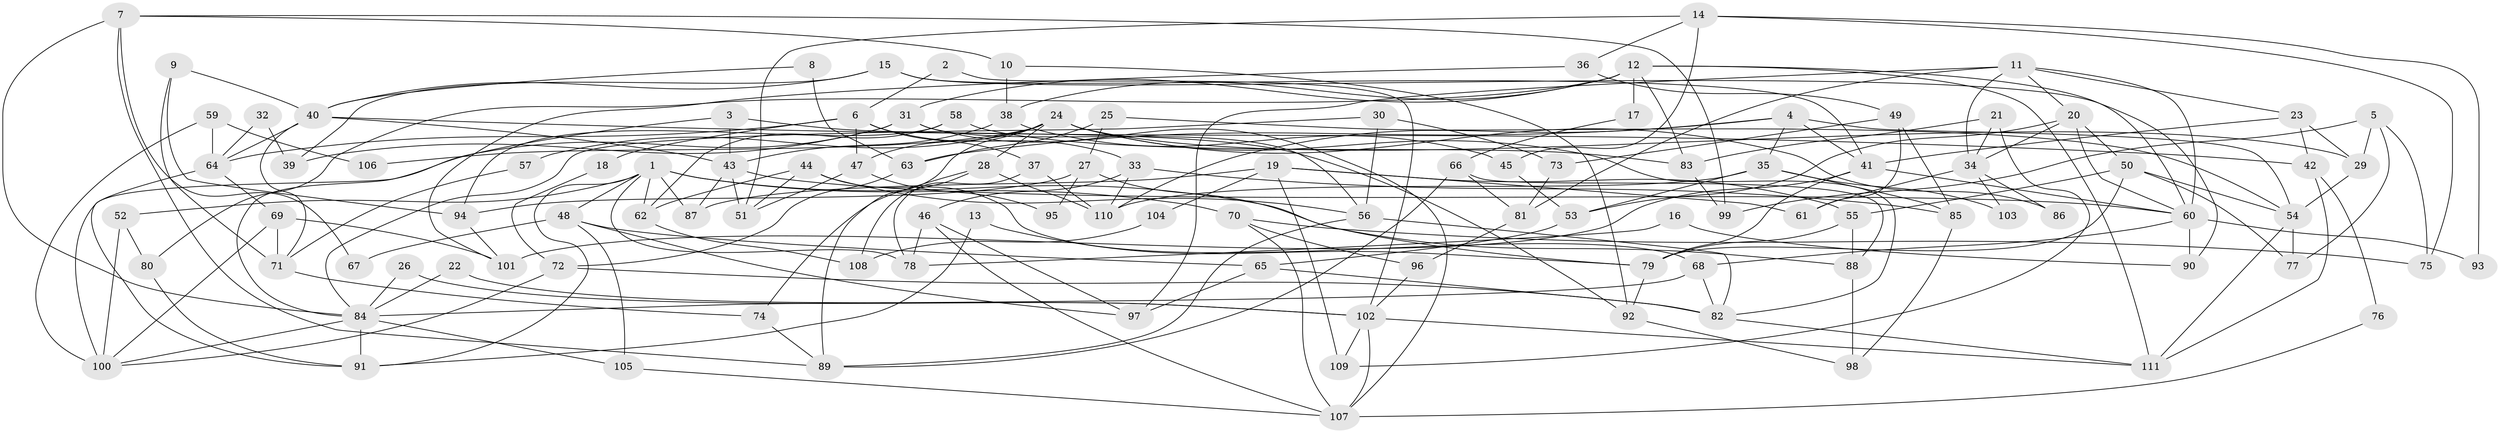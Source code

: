 // coarse degree distribution, {10: 0.0273972602739726, 6: 0.1643835616438356, 3: 0.1506849315068493, 5: 0.2191780821917808, 2: 0.1506849315068493, 7: 0.0273972602739726, 8: 0.0958904109589041, 4: 0.1232876712328767, 9: 0.0273972602739726, 11: 0.0136986301369863}
// Generated by graph-tools (version 1.1) at 2025/42/03/06/25 10:42:02]
// undirected, 111 vertices, 222 edges
graph export_dot {
graph [start="1"]
  node [color=gray90,style=filled];
  1;
  2;
  3;
  4;
  5;
  6;
  7;
  8;
  9;
  10;
  11;
  12;
  13;
  14;
  15;
  16;
  17;
  18;
  19;
  20;
  21;
  22;
  23;
  24;
  25;
  26;
  27;
  28;
  29;
  30;
  31;
  32;
  33;
  34;
  35;
  36;
  37;
  38;
  39;
  40;
  41;
  42;
  43;
  44;
  45;
  46;
  47;
  48;
  49;
  50;
  51;
  52;
  53;
  54;
  55;
  56;
  57;
  58;
  59;
  60;
  61;
  62;
  63;
  64;
  65;
  66;
  67;
  68;
  69;
  70;
  71;
  72;
  73;
  74;
  75;
  76;
  77;
  78;
  79;
  80;
  81;
  82;
  83;
  84;
  85;
  86;
  87;
  88;
  89;
  90;
  91;
  92;
  93;
  94;
  95;
  96;
  97;
  98;
  99;
  100;
  101;
  102;
  103;
  104;
  105;
  106;
  107;
  108;
  109;
  110;
  111;
  1 -- 91;
  1 -- 88;
  1 -- 48;
  1 -- 52;
  1 -- 62;
  1 -- 70;
  1 -- 78;
  1 -- 87;
  2 -- 102;
  2 -- 6;
  3 -- 84;
  3 -- 92;
  3 -- 43;
  4 -- 54;
  4 -- 41;
  4 -- 35;
  4 -- 63;
  4 -- 110;
  5 -- 77;
  5 -- 29;
  5 -- 75;
  5 -- 99;
  6 -- 37;
  6 -- 64;
  6 -- 18;
  6 -- 33;
  6 -- 47;
  7 -- 89;
  7 -- 99;
  7 -- 10;
  7 -- 67;
  7 -- 84;
  8 -- 63;
  8 -- 40;
  9 -- 71;
  9 -- 94;
  9 -- 40;
  10 -- 92;
  10 -- 38;
  11 -- 20;
  11 -- 60;
  11 -- 23;
  11 -- 34;
  11 -- 81;
  11 -- 97;
  12 -- 38;
  12 -- 60;
  12 -- 17;
  12 -- 31;
  12 -- 80;
  12 -- 83;
  12 -- 111;
  13 -- 91;
  13 -- 79;
  14 -- 51;
  14 -- 75;
  14 -- 36;
  14 -- 45;
  14 -- 93;
  15 -- 40;
  15 -- 41;
  15 -- 39;
  15 -- 90;
  16 -- 90;
  16 -- 78;
  17 -- 66;
  18 -- 72;
  19 -- 61;
  19 -- 87;
  19 -- 55;
  19 -- 104;
  19 -- 109;
  20 -- 50;
  20 -- 53;
  20 -- 34;
  20 -- 60;
  21 -- 34;
  21 -- 109;
  21 -- 83;
  22 -- 102;
  22 -- 84;
  23 -- 42;
  23 -- 29;
  23 -- 41;
  24 -- 29;
  24 -- 82;
  24 -- 28;
  24 -- 47;
  24 -- 57;
  24 -- 86;
  24 -- 89;
  24 -- 106;
  25 -- 27;
  25 -- 63;
  25 -- 54;
  26 -- 84;
  26 -- 102;
  27 -- 79;
  27 -- 94;
  27 -- 95;
  28 -- 110;
  28 -- 74;
  28 -- 108;
  29 -- 54;
  30 -- 84;
  30 -- 56;
  30 -- 73;
  31 -- 107;
  31 -- 39;
  31 -- 56;
  31 -- 100;
  32 -- 64;
  32 -- 39;
  33 -- 46;
  33 -- 85;
  33 -- 110;
  34 -- 61;
  34 -- 86;
  34 -- 103;
  35 -- 110;
  35 -- 53;
  35 -- 85;
  35 -- 103;
  36 -- 101;
  36 -- 49;
  37 -- 78;
  37 -- 110;
  38 -- 43;
  38 -- 45;
  40 -- 43;
  40 -- 42;
  40 -- 64;
  40 -- 71;
  41 -- 60;
  41 -- 79;
  41 -- 101;
  42 -- 111;
  42 -- 76;
  43 -- 60;
  43 -- 51;
  43 -- 87;
  44 -- 56;
  44 -- 51;
  44 -- 62;
  44 -- 68;
  45 -- 53;
  46 -- 97;
  46 -- 107;
  46 -- 78;
  47 -- 51;
  47 -- 95;
  48 -- 65;
  48 -- 67;
  48 -- 97;
  48 -- 105;
  49 -- 85;
  49 -- 61;
  49 -- 73;
  50 -- 79;
  50 -- 54;
  50 -- 55;
  50 -- 77;
  52 -- 80;
  52 -- 100;
  53 -- 65;
  54 -- 111;
  54 -- 77;
  55 -- 79;
  55 -- 88;
  56 -- 82;
  56 -- 89;
  57 -- 71;
  58 -- 83;
  58 -- 62;
  58 -- 94;
  59 -- 100;
  59 -- 64;
  59 -- 106;
  60 -- 68;
  60 -- 90;
  60 -- 93;
  62 -- 108;
  63 -- 72;
  64 -- 69;
  64 -- 91;
  65 -- 97;
  65 -- 82;
  66 -- 89;
  66 -- 81;
  66 -- 88;
  68 -- 84;
  68 -- 82;
  69 -- 100;
  69 -- 71;
  69 -- 101;
  70 -- 107;
  70 -- 75;
  70 -- 96;
  71 -- 74;
  72 -- 100;
  72 -- 82;
  73 -- 81;
  74 -- 89;
  76 -- 107;
  79 -- 92;
  80 -- 91;
  81 -- 96;
  82 -- 111;
  83 -- 99;
  84 -- 100;
  84 -- 91;
  84 -- 105;
  85 -- 98;
  88 -- 98;
  92 -- 98;
  94 -- 101;
  96 -- 102;
  102 -- 111;
  102 -- 107;
  102 -- 109;
  104 -- 108;
  105 -- 107;
}
